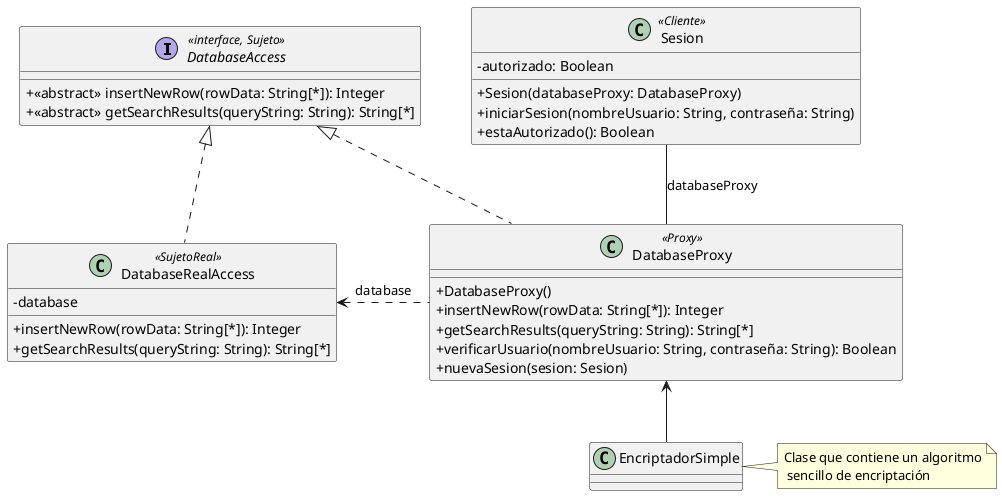 @startuml

skinparam classAttributeIconSize 0

interface DatabaseAccess <<interface, Sujeto>> {
+<<abstract>> insertNewRow(rowData: String[*]): Integer
+<<abstract>> getSearchResults(queryString: String): String[*]
}

class DatabaseRealAccess <<SujetoReal>> implements DatabaseAccess {
-database
+insertNewRow(rowData: String[*]): Integer
+getSearchResults(queryString: String): String[*]
}

class DatabaseProxy <<Proxy>> implements DatabaseAccess {
+DatabaseProxy()
+insertNewRow(rowData: String[*]): Integer
+getSearchResults(queryString: String): String[*]
+verificarUsuario(nombreUsuario: String, contraseña: String): Boolean
+nuevaSesion(sesion: Sesion)
}

class Sesion <<Cliente>> {
+Sesion(databaseProxy: DatabaseProxy)
-autorizado: Boolean
+iniciarSesion(nombreUsuario: String, contraseña: String)
+estaAutorizado(): Boolean
}

class EncriptadorSimple {}

DatabaseRealAccess <.right. DatabaseProxy: database
Sesion -- DatabaseProxy: databaseProxy
DatabaseProxy <-- EncriptadorSimple

note right of EncriptadorSimple: Clase que contiene un algoritmo\n sencillo de encriptación

@enduml
